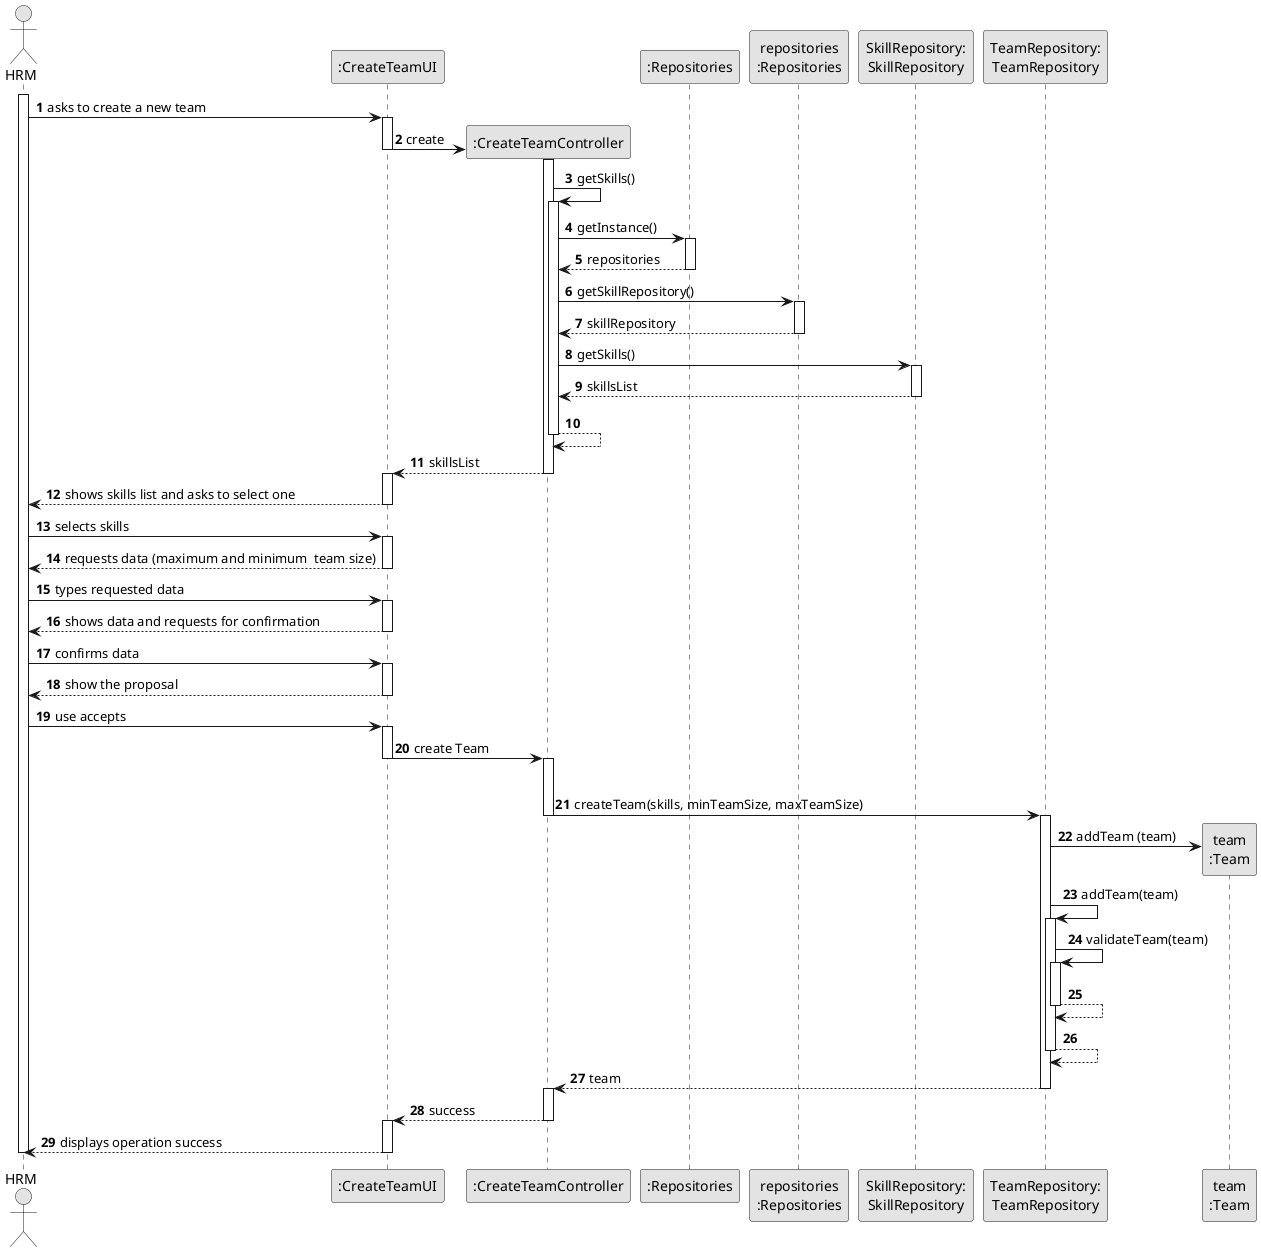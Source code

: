 @startuml
skinparam monochrome true
skinparam packageStyle rectangle
skinparam shadowing false

autonumber

'hide footbox
actor "HRM" as ADM
participant ":CreateTeamUI" as UI
participant ":CreateTeamController" as CTRL
participant ":Repositories" as RepositorySingleton
participant "repositories\n:Repositories" as PLAT
participant "SkillRepository:\nSkillRepository" as SkillRepository
participant "TeamRepository:\nTeamRepository" as TeamRepository
participant "team\n:Team" as Team

activate ADM

    ADM -> UI : asks to create a new team
    activate UI

                UI -> CTRL** : create
                deactivate UI
                activate CTRL

                    CTRL -> CTRL : getSkills()
                    activate CTRL

                    CTRL -> RepositorySingleton : getInstance()
                    activate RepositorySingleton

                        RepositorySingleton --> CTRL: repositories
                    deactivate RepositorySingleton

                    CTRL -> PLAT : getSkillRepository()
                    activate PLAT

                        PLAT --> CTRL: skillRepository
                    deactivate PLAT

                    CTRL -> SkillRepository : getSkills()
                    activate SkillRepository

                        SkillRepository --> CTRL : skillsList
                    deactivate SkillRepository

                    CTRL --> CTRL
                    deactivate CTRL

                    CTRL --> UI : skillsList
                                        deactivate CTRL

                    activate UI

                UI --> ADM : shows skills list and asks to select one
                deactivate UI

        ADM -> UI : selects skills
        activate UI

        UI --> ADM : requests data (maximum and minimum  team size)
        deactivate UI

    ADM -> UI : types requested data
    activate UI

        UI --> ADM : shows data and requests for confirmation
        deactivate UI

    ADM -> UI : confirms data
    activate UI

    UI --> ADM: show the proposal
    deactivate UI

    ADM -> UI: use accepts
    activate UI

        UI -> CTRL : create Team
        deactivate UI
        activate CTRL

            |||
                CTRL -> TeamRepository: createTeam(skills, minTeamSize, maxTeamSize)
                deactivate CTRL
                activate TeamRepository

                TeamRepository -> Team**: addTeam (team)

                    TeamRepository -> TeamRepository: addTeam(team)
                    activate TeamRepository
                        TeamRepository -> TeamRepository: validateTeam(team)
                        activate TeamRepository
                            TeamRepository --> TeamRepository
                            deactivate TeamRepository

                    TeamRepository --> TeamRepository
                deactivate TeamRepository

            TeamRepository --> CTRL: team
            deactivate TeamRepository
            activate CTRL


            CTRL --> UI : success
            deactivate CTRL
            activate UI

            UI --> ADM: displays operation success
    deactivate UI

deactivate ADM

@enduml